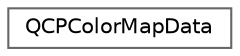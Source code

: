 digraph "Graphical Class Hierarchy"
{
 // LATEX_PDF_SIZE
  bgcolor="transparent";
  edge [fontname=Helvetica,fontsize=10,labelfontname=Helvetica,labelfontsize=10];
  node [fontname=Helvetica,fontsize=10,shape=box,height=0.2,width=0.4];
  rankdir="LR";
  Node0 [id="Node000000",label="QCPColorMapData",height=0.2,width=0.4,color="grey40", fillcolor="white", style="filled",URL="$d7/d25/classQCPColorMapData.html",tooltip=" "];
}
